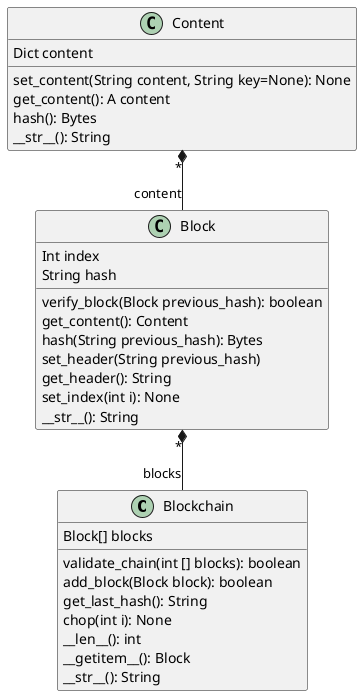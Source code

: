 @startuml

class Blockchain {
    Block[] blocks
    validate_chain(int [] blocks): boolean
    add_block(Block block): boolean
    get_last_hash(): String
    chop(int i): None
    __len__(): int
    __getitem__(): Block
    __str__(): String
}

Block "*" *-- "blocks" Blockchain

class Block{
    Int index
    String hash
    verify_block(Block previous_hash): boolean
    get_content(): Content
    hash(String previous_hash): Bytes
    set_header(String previous_hash)
    get_header(): String
    set_index(int i): None
    __str__(): String
}

Content "*" *-- "content" Block

class Content{
    Dict content
    set_content(String content, String key=None): None
    get_content(): A content
    hash(): Bytes
    __str__(): String
}

@enduml